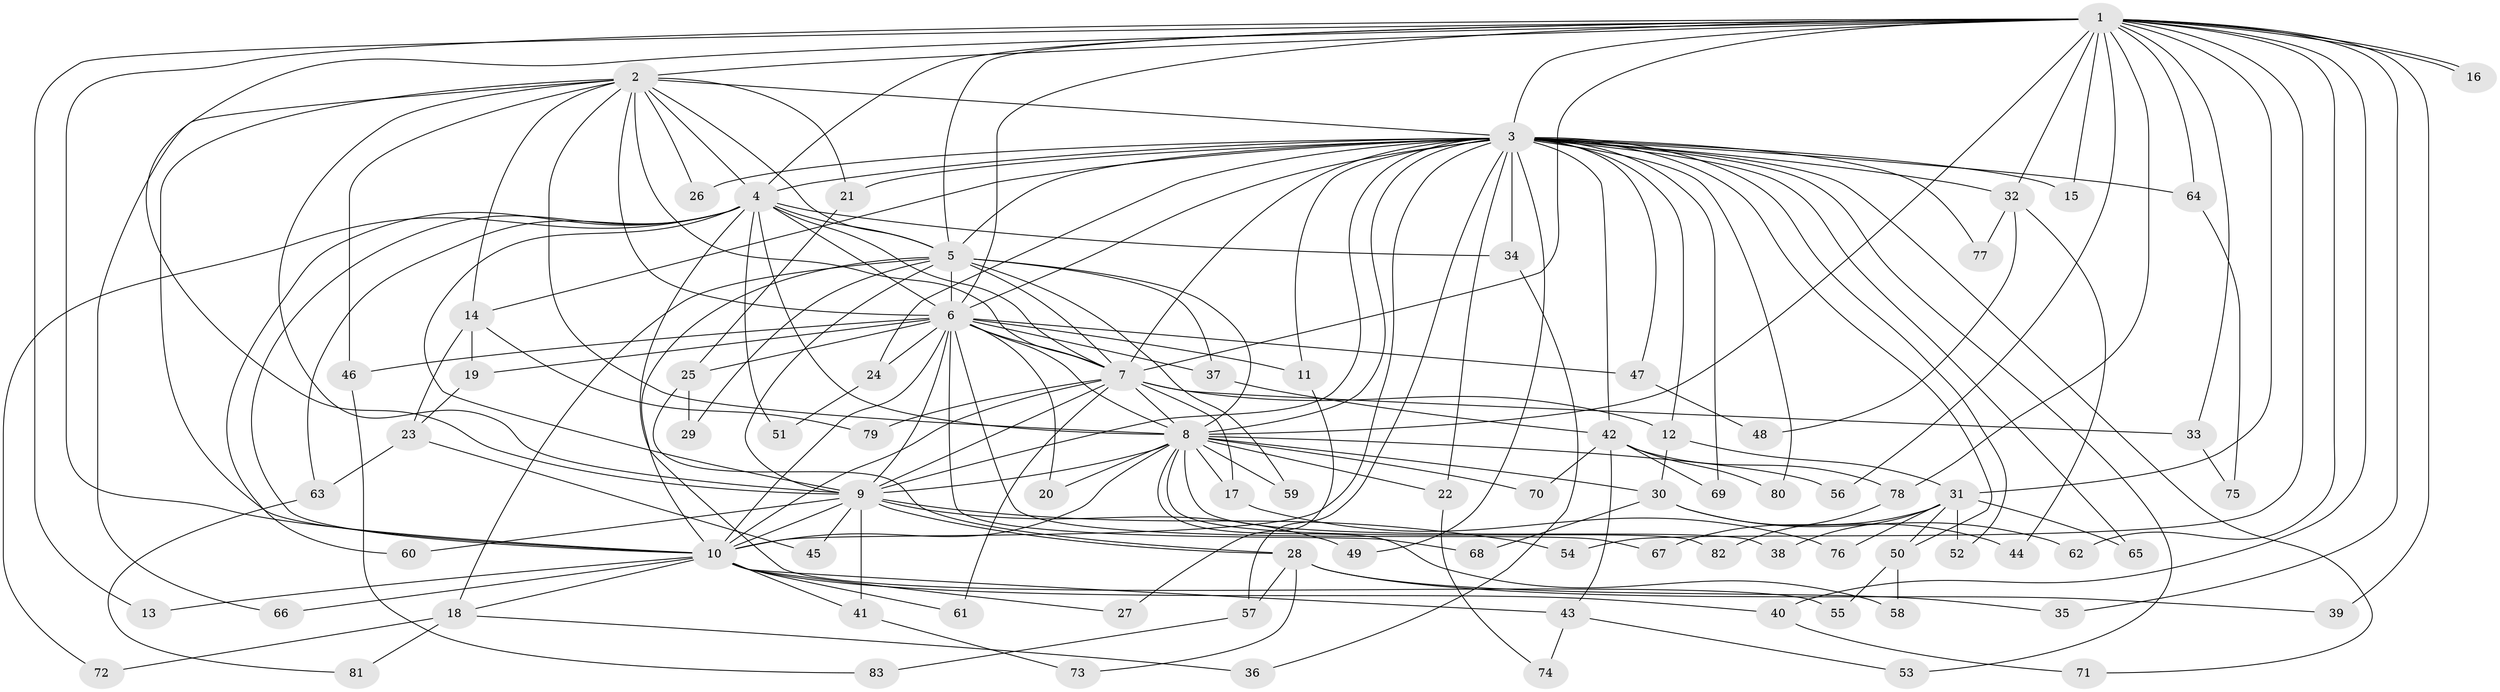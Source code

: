 // coarse degree distribution, {19: 0.01639344262295082, 12: 0.01639344262295082, 31: 0.01639344262295082, 23: 0.01639344262295082, 11: 0.01639344262295082, 13: 0.03278688524590164, 17: 0.01639344262295082, 16: 0.01639344262295082, 3: 0.18032786885245902, 7: 0.01639344262295082, 6: 0.03278688524590164, 2: 0.5245901639344263, 5: 0.04918032786885246, 8: 0.03278688524590164, 4: 0.01639344262295082}
// Generated by graph-tools (version 1.1) at 2025/51/02/27/25 19:51:46]
// undirected, 83 vertices, 191 edges
graph export_dot {
graph [start="1"]
  node [color=gray90,style=filled];
  1;
  2;
  3;
  4;
  5;
  6;
  7;
  8;
  9;
  10;
  11;
  12;
  13;
  14;
  15;
  16;
  17;
  18;
  19;
  20;
  21;
  22;
  23;
  24;
  25;
  26;
  27;
  28;
  29;
  30;
  31;
  32;
  33;
  34;
  35;
  36;
  37;
  38;
  39;
  40;
  41;
  42;
  43;
  44;
  45;
  46;
  47;
  48;
  49;
  50;
  51;
  52;
  53;
  54;
  55;
  56;
  57;
  58;
  59;
  60;
  61;
  62;
  63;
  64;
  65;
  66;
  67;
  68;
  69;
  70;
  71;
  72;
  73;
  74;
  75;
  76;
  77;
  78;
  79;
  80;
  81;
  82;
  83;
  1 -- 2;
  1 -- 3;
  1 -- 4;
  1 -- 5;
  1 -- 6;
  1 -- 7;
  1 -- 8;
  1 -- 9;
  1 -- 10;
  1 -- 13;
  1 -- 15;
  1 -- 16;
  1 -- 16;
  1 -- 31;
  1 -- 32;
  1 -- 33;
  1 -- 35;
  1 -- 39;
  1 -- 40;
  1 -- 54;
  1 -- 56;
  1 -- 62;
  1 -- 64;
  1 -- 78;
  2 -- 3;
  2 -- 4;
  2 -- 5;
  2 -- 6;
  2 -- 7;
  2 -- 8;
  2 -- 9;
  2 -- 10;
  2 -- 14;
  2 -- 21;
  2 -- 26;
  2 -- 46;
  2 -- 66;
  3 -- 4;
  3 -- 5;
  3 -- 6;
  3 -- 7;
  3 -- 8;
  3 -- 9;
  3 -- 10;
  3 -- 11;
  3 -- 12;
  3 -- 14;
  3 -- 15;
  3 -- 21;
  3 -- 22;
  3 -- 24;
  3 -- 26;
  3 -- 32;
  3 -- 34;
  3 -- 42;
  3 -- 47;
  3 -- 49;
  3 -- 50;
  3 -- 52;
  3 -- 53;
  3 -- 57;
  3 -- 64;
  3 -- 65;
  3 -- 69;
  3 -- 71;
  3 -- 77;
  3 -- 80;
  4 -- 5;
  4 -- 6;
  4 -- 7;
  4 -- 8;
  4 -- 9;
  4 -- 10;
  4 -- 34;
  4 -- 51;
  4 -- 55;
  4 -- 60;
  4 -- 63;
  4 -- 72;
  5 -- 6;
  5 -- 7;
  5 -- 8;
  5 -- 9;
  5 -- 10;
  5 -- 18;
  5 -- 29;
  5 -- 37;
  5 -- 59;
  6 -- 7;
  6 -- 8;
  6 -- 9;
  6 -- 10;
  6 -- 11;
  6 -- 19;
  6 -- 20;
  6 -- 24;
  6 -- 25;
  6 -- 37;
  6 -- 46;
  6 -- 47;
  6 -- 67;
  6 -- 68;
  7 -- 8;
  7 -- 9;
  7 -- 10;
  7 -- 12;
  7 -- 17;
  7 -- 33;
  7 -- 61;
  7 -- 79;
  8 -- 9;
  8 -- 10;
  8 -- 17;
  8 -- 20;
  8 -- 22;
  8 -- 30;
  8 -- 38;
  8 -- 56;
  8 -- 58;
  8 -- 59;
  8 -- 70;
  8 -- 82;
  9 -- 10;
  9 -- 28;
  9 -- 41;
  9 -- 45;
  9 -- 49;
  9 -- 54;
  9 -- 60;
  10 -- 13;
  10 -- 18;
  10 -- 27;
  10 -- 40;
  10 -- 41;
  10 -- 43;
  10 -- 61;
  10 -- 66;
  11 -- 27;
  12 -- 30;
  12 -- 31;
  14 -- 19;
  14 -- 23;
  14 -- 79;
  17 -- 76;
  18 -- 36;
  18 -- 72;
  18 -- 81;
  19 -- 23;
  21 -- 25;
  22 -- 74;
  23 -- 45;
  23 -- 63;
  24 -- 51;
  25 -- 28;
  25 -- 29;
  28 -- 35;
  28 -- 39;
  28 -- 57;
  28 -- 73;
  30 -- 44;
  30 -- 62;
  30 -- 68;
  31 -- 38;
  31 -- 50;
  31 -- 52;
  31 -- 65;
  31 -- 67;
  31 -- 76;
  32 -- 44;
  32 -- 48;
  32 -- 77;
  33 -- 75;
  34 -- 36;
  37 -- 42;
  40 -- 71;
  41 -- 73;
  42 -- 43;
  42 -- 69;
  42 -- 70;
  42 -- 78;
  42 -- 80;
  43 -- 53;
  43 -- 74;
  46 -- 83;
  47 -- 48;
  50 -- 55;
  50 -- 58;
  57 -- 83;
  63 -- 81;
  64 -- 75;
  78 -- 82;
}
